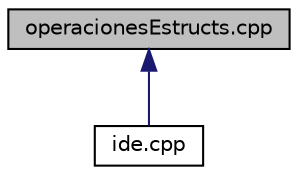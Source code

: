 digraph "operacionesEstructs.cpp"
{
 // LATEX_PDF_SIZE
  edge [fontname="Helvetica",fontsize="10",labelfontname="Helvetica",labelfontsize="10"];
  node [fontname="Helvetica",fontsize="10",shape=record];
  Node1 [label="operacionesEstructs.cpp",height=0.2,width=0.4,color="black", fillcolor="grey75", style="filled", fontcolor="black",tooltip="Clase que realiza las operaciones de todos los tipos de datos para las estucturas."];
  Node1 -> Node2 [dir="back",color="midnightblue",fontsize="10",style="solid",fontname="Helvetica"];
  Node2 [label="ide.cpp",height=0.2,width=0.4,color="black", fillcolor="white", style="filled",URL="$ide_8cpp.html",tooltip="Clase que contiene los pricipales métodos de para ser usados con la clase main.cpp."];
}
